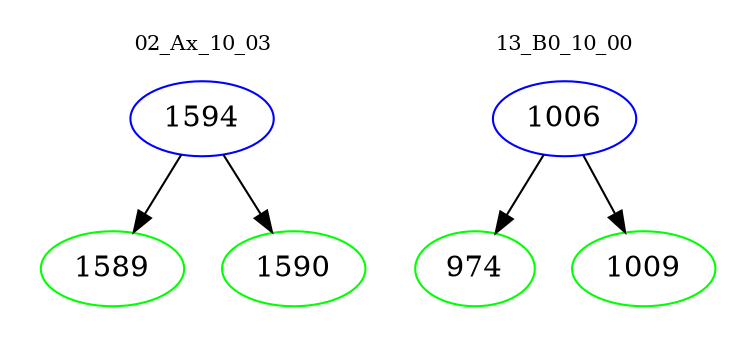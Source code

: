 digraph{
subgraph cluster_0 {
color = white
label = "02_Ax_10_03";
fontsize=10;
T0_1594 [label="1594", color="blue"]
T0_1594 -> T0_1589 [color="black"]
T0_1589 [label="1589", color="green"]
T0_1594 -> T0_1590 [color="black"]
T0_1590 [label="1590", color="green"]
}
subgraph cluster_1 {
color = white
label = "13_B0_10_00";
fontsize=10;
T1_1006 [label="1006", color="blue"]
T1_1006 -> T1_974 [color="black"]
T1_974 [label="974", color="green"]
T1_1006 -> T1_1009 [color="black"]
T1_1009 [label="1009", color="green"]
}
}
